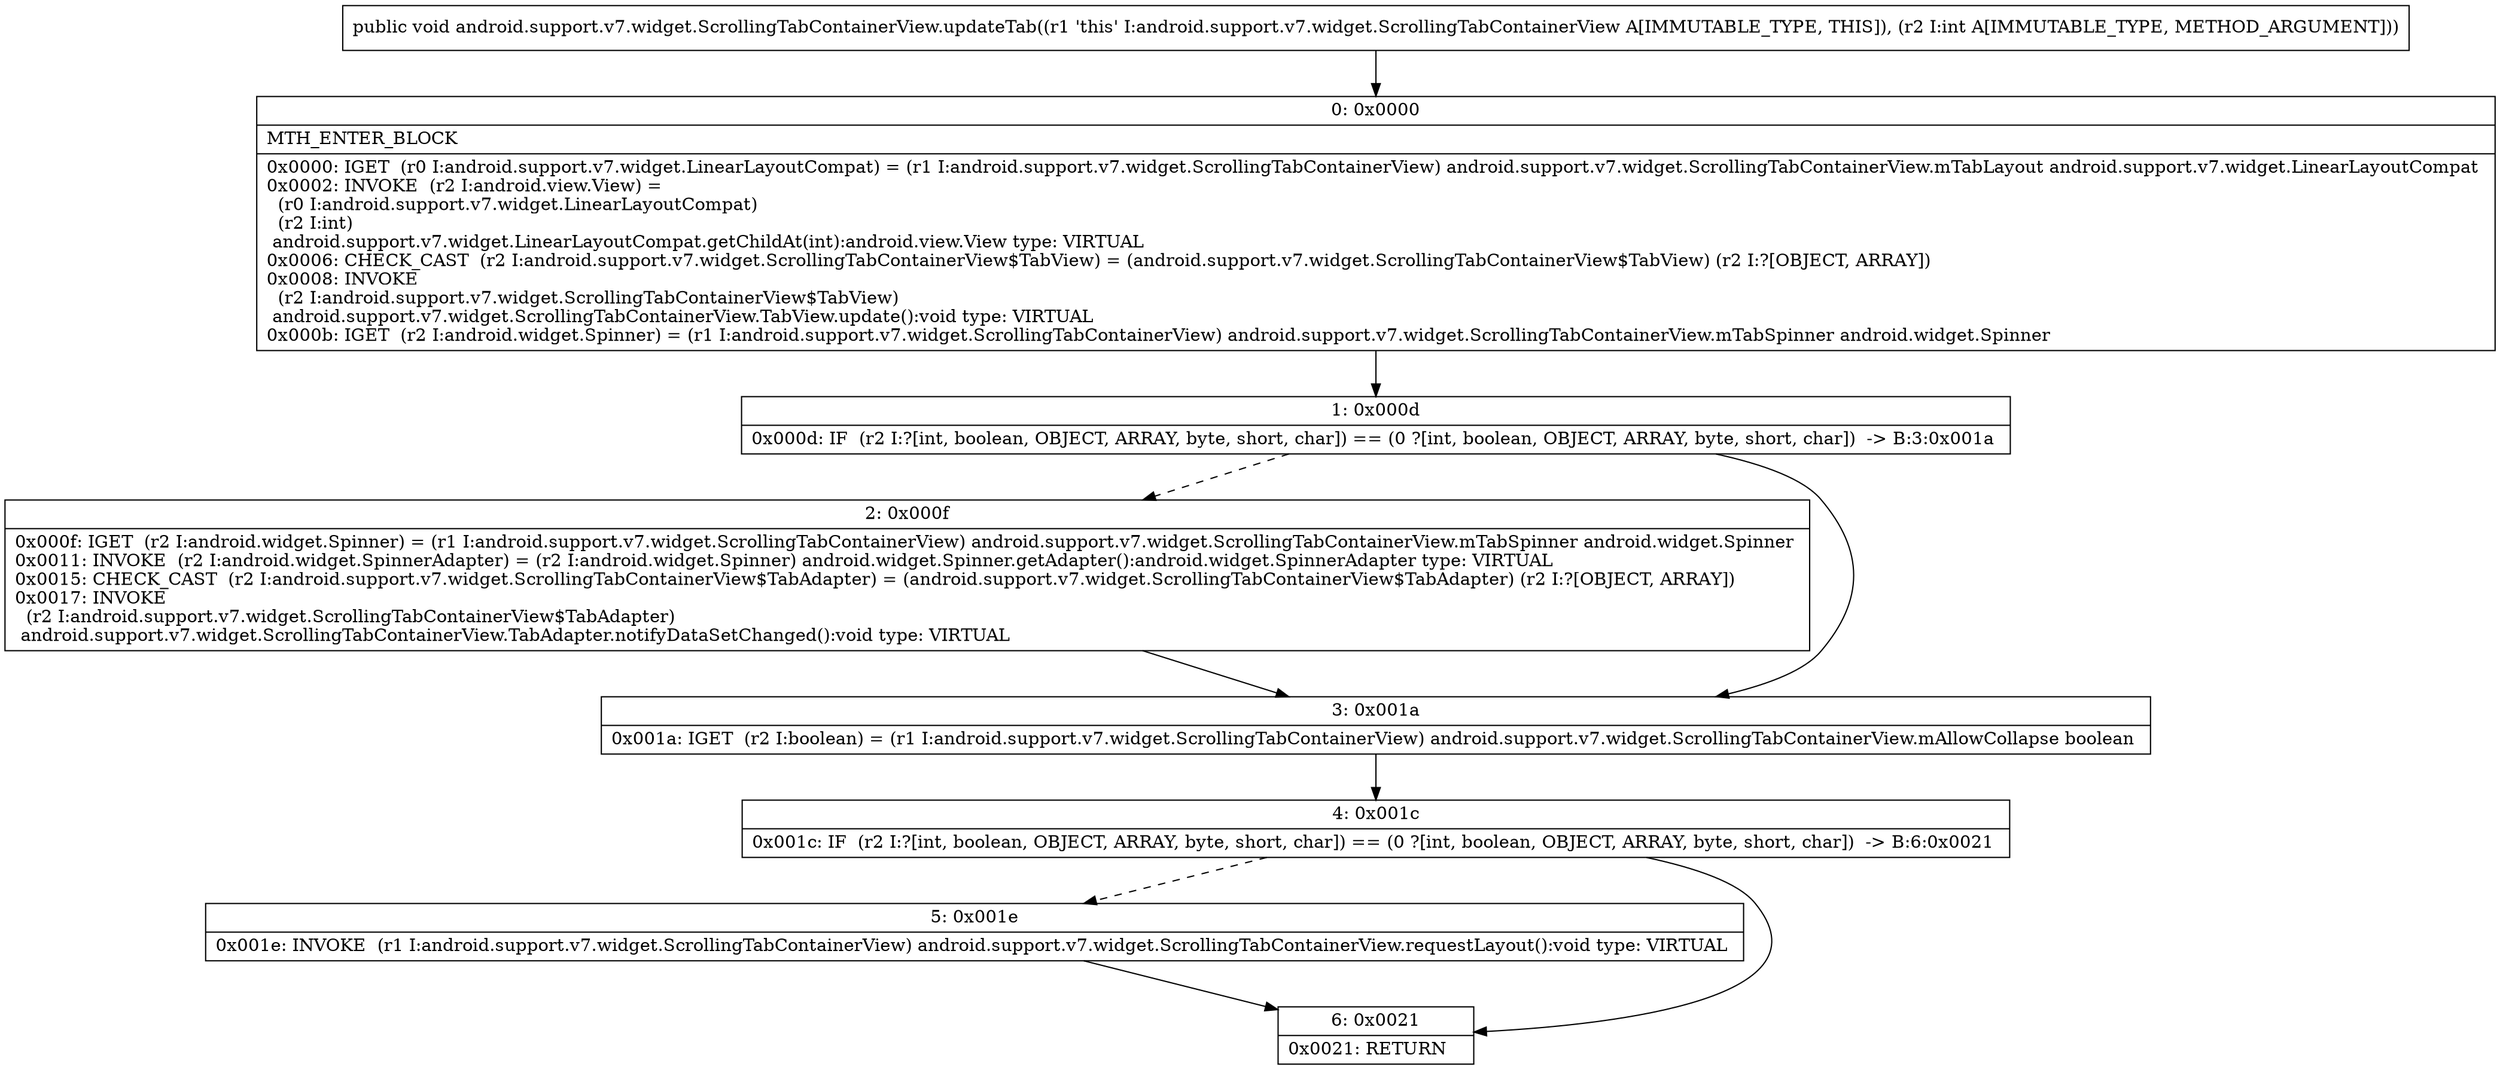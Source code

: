 digraph "CFG forandroid.support.v7.widget.ScrollingTabContainerView.updateTab(I)V" {
Node_0 [shape=record,label="{0\:\ 0x0000|MTH_ENTER_BLOCK\l|0x0000: IGET  (r0 I:android.support.v7.widget.LinearLayoutCompat) = (r1 I:android.support.v7.widget.ScrollingTabContainerView) android.support.v7.widget.ScrollingTabContainerView.mTabLayout android.support.v7.widget.LinearLayoutCompat \l0x0002: INVOKE  (r2 I:android.view.View) = \l  (r0 I:android.support.v7.widget.LinearLayoutCompat)\l  (r2 I:int)\l android.support.v7.widget.LinearLayoutCompat.getChildAt(int):android.view.View type: VIRTUAL \l0x0006: CHECK_CAST  (r2 I:android.support.v7.widget.ScrollingTabContainerView$TabView) = (android.support.v7.widget.ScrollingTabContainerView$TabView) (r2 I:?[OBJECT, ARRAY]) \l0x0008: INVOKE  \l  (r2 I:android.support.v7.widget.ScrollingTabContainerView$TabView)\l android.support.v7.widget.ScrollingTabContainerView.TabView.update():void type: VIRTUAL \l0x000b: IGET  (r2 I:android.widget.Spinner) = (r1 I:android.support.v7.widget.ScrollingTabContainerView) android.support.v7.widget.ScrollingTabContainerView.mTabSpinner android.widget.Spinner \l}"];
Node_1 [shape=record,label="{1\:\ 0x000d|0x000d: IF  (r2 I:?[int, boolean, OBJECT, ARRAY, byte, short, char]) == (0 ?[int, boolean, OBJECT, ARRAY, byte, short, char])  \-\> B:3:0x001a \l}"];
Node_2 [shape=record,label="{2\:\ 0x000f|0x000f: IGET  (r2 I:android.widget.Spinner) = (r1 I:android.support.v7.widget.ScrollingTabContainerView) android.support.v7.widget.ScrollingTabContainerView.mTabSpinner android.widget.Spinner \l0x0011: INVOKE  (r2 I:android.widget.SpinnerAdapter) = (r2 I:android.widget.Spinner) android.widget.Spinner.getAdapter():android.widget.SpinnerAdapter type: VIRTUAL \l0x0015: CHECK_CAST  (r2 I:android.support.v7.widget.ScrollingTabContainerView$TabAdapter) = (android.support.v7.widget.ScrollingTabContainerView$TabAdapter) (r2 I:?[OBJECT, ARRAY]) \l0x0017: INVOKE  \l  (r2 I:android.support.v7.widget.ScrollingTabContainerView$TabAdapter)\l android.support.v7.widget.ScrollingTabContainerView.TabAdapter.notifyDataSetChanged():void type: VIRTUAL \l}"];
Node_3 [shape=record,label="{3\:\ 0x001a|0x001a: IGET  (r2 I:boolean) = (r1 I:android.support.v7.widget.ScrollingTabContainerView) android.support.v7.widget.ScrollingTabContainerView.mAllowCollapse boolean \l}"];
Node_4 [shape=record,label="{4\:\ 0x001c|0x001c: IF  (r2 I:?[int, boolean, OBJECT, ARRAY, byte, short, char]) == (0 ?[int, boolean, OBJECT, ARRAY, byte, short, char])  \-\> B:6:0x0021 \l}"];
Node_5 [shape=record,label="{5\:\ 0x001e|0x001e: INVOKE  (r1 I:android.support.v7.widget.ScrollingTabContainerView) android.support.v7.widget.ScrollingTabContainerView.requestLayout():void type: VIRTUAL \l}"];
Node_6 [shape=record,label="{6\:\ 0x0021|0x0021: RETURN   \l}"];
MethodNode[shape=record,label="{public void android.support.v7.widget.ScrollingTabContainerView.updateTab((r1 'this' I:android.support.v7.widget.ScrollingTabContainerView A[IMMUTABLE_TYPE, THIS]), (r2 I:int A[IMMUTABLE_TYPE, METHOD_ARGUMENT])) }"];
MethodNode -> Node_0;
Node_0 -> Node_1;
Node_1 -> Node_2[style=dashed];
Node_1 -> Node_3;
Node_2 -> Node_3;
Node_3 -> Node_4;
Node_4 -> Node_5[style=dashed];
Node_4 -> Node_6;
Node_5 -> Node_6;
}

